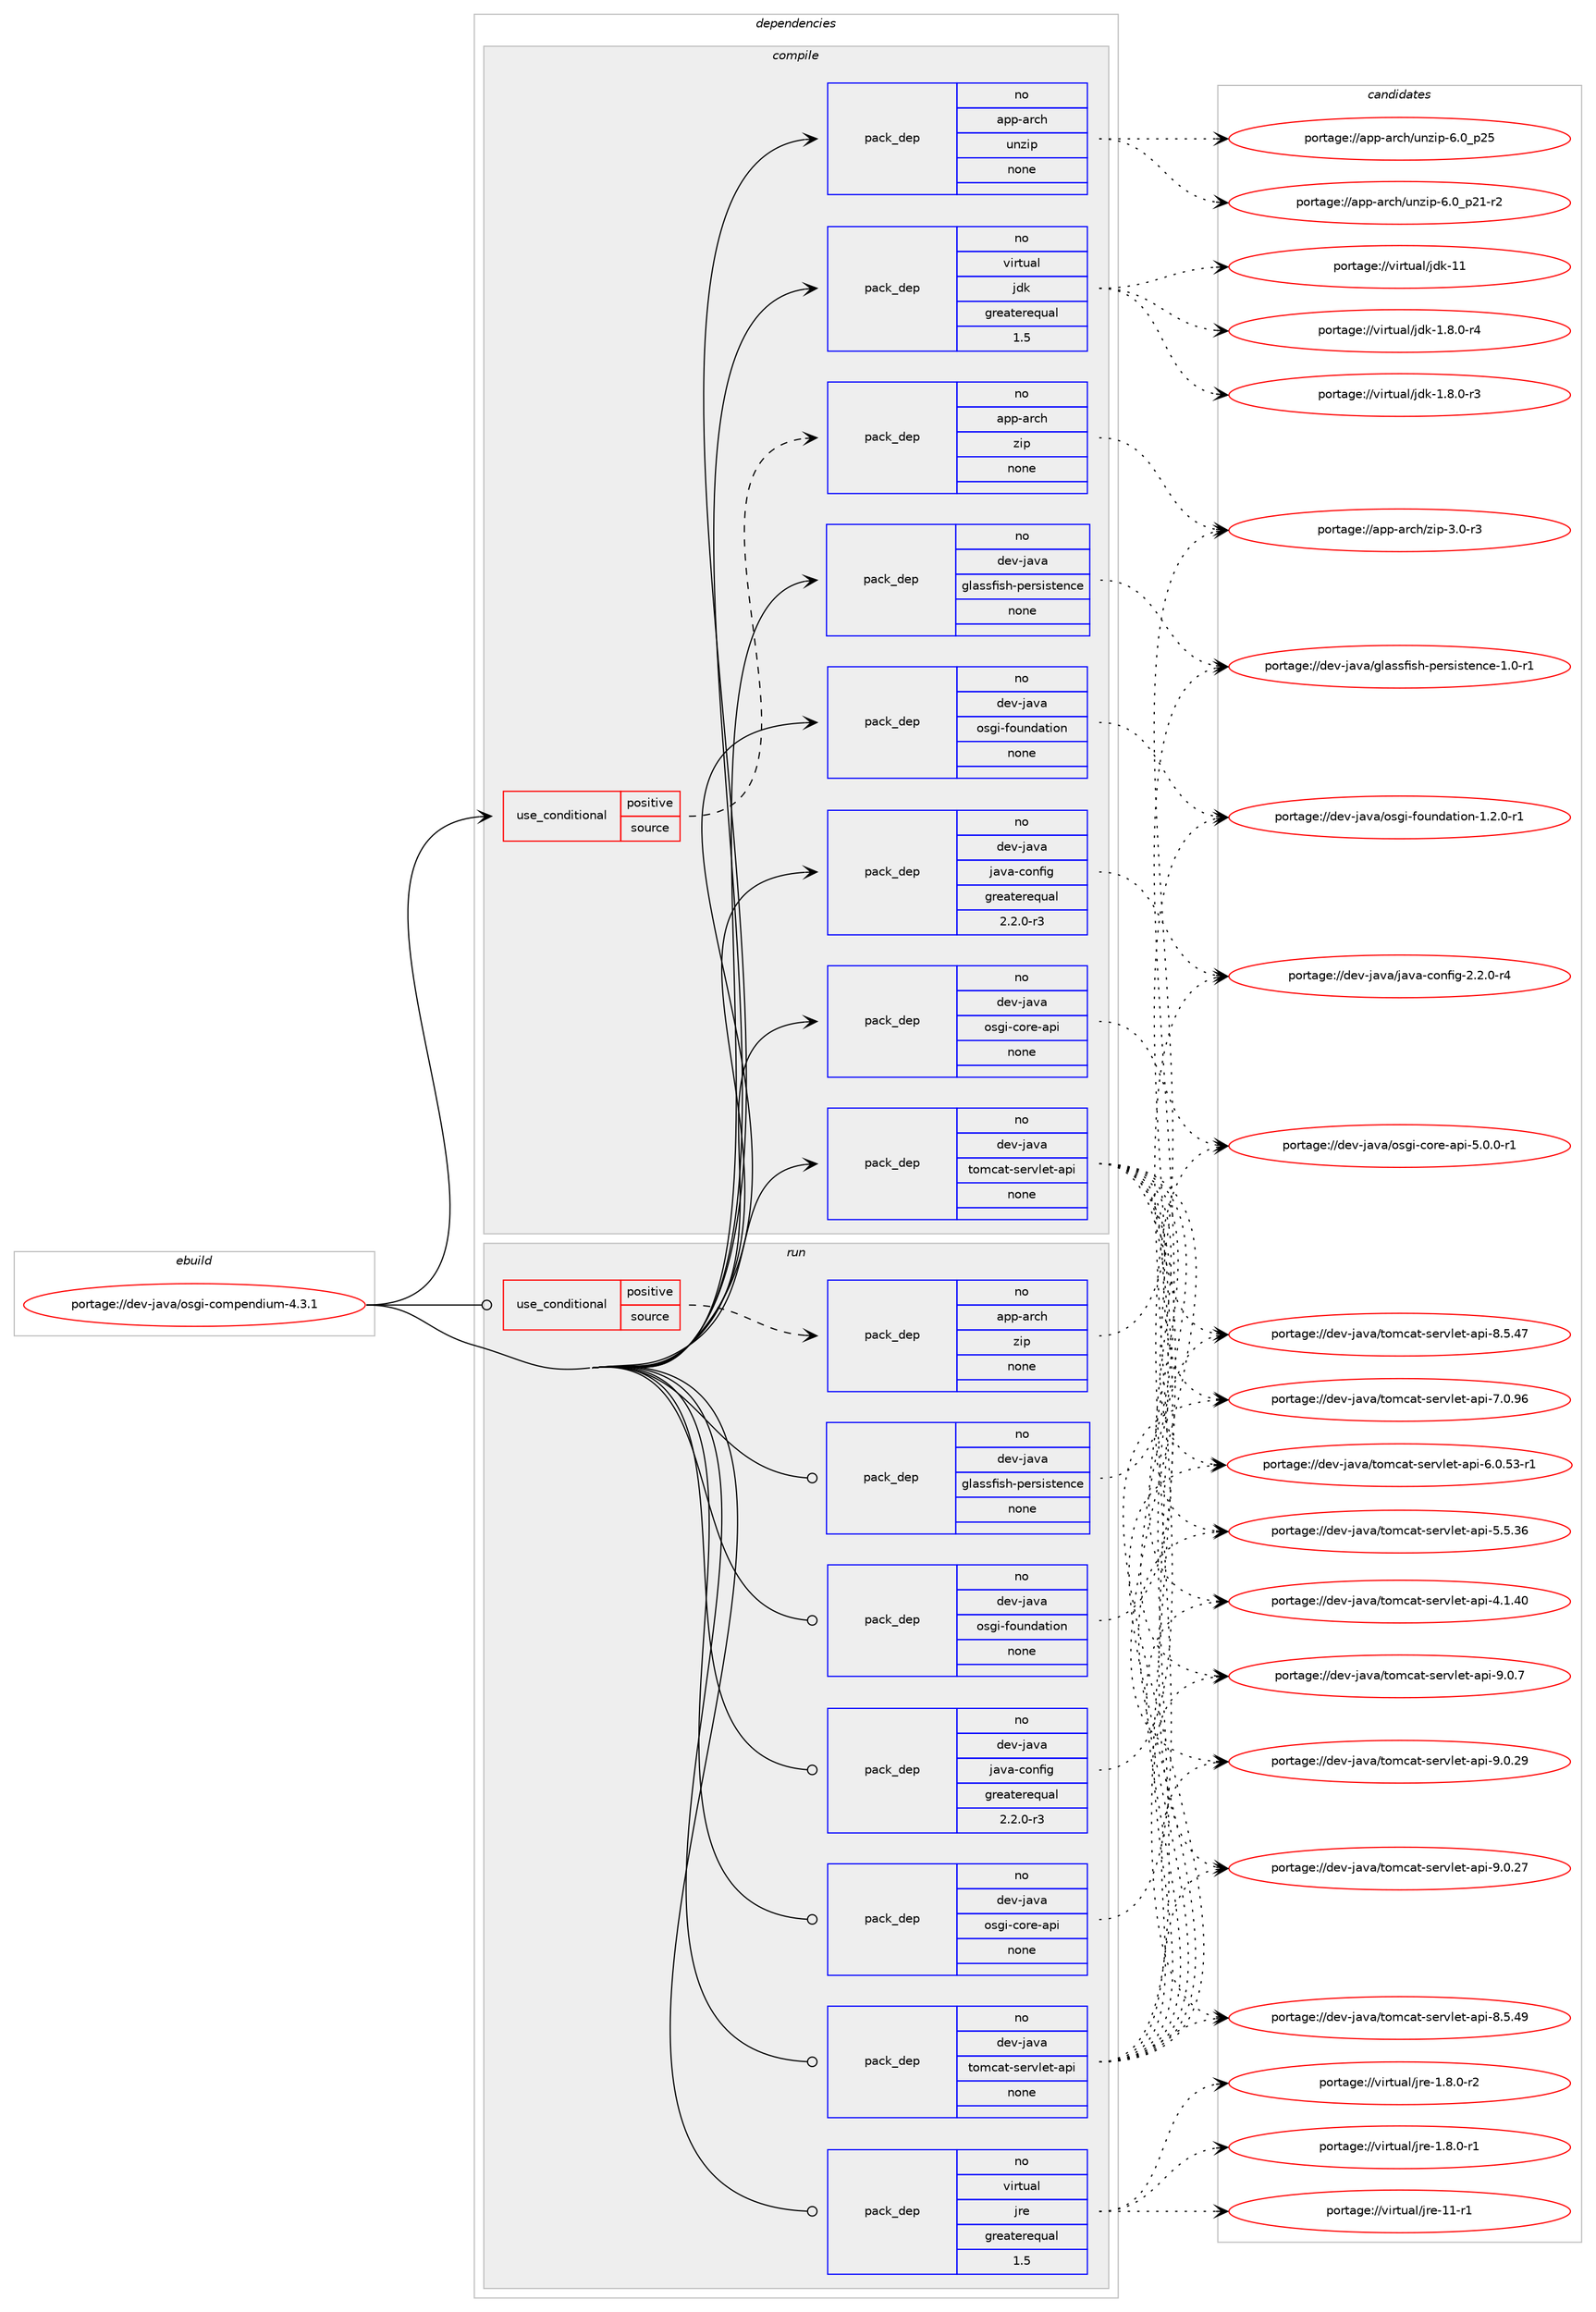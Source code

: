 digraph prolog {

# *************
# Graph options
# *************

newrank=true;
concentrate=true;
compound=true;
graph [rankdir=LR,fontname=Helvetica,fontsize=10,ranksep=1.5];#, ranksep=2.5, nodesep=0.2];
edge  [arrowhead=vee];
node  [fontname=Helvetica,fontsize=10];

# **********
# The ebuild
# **********

subgraph cluster_leftcol {
color=gray;
rank=same;
label=<<i>ebuild</i>>;
id [label="portage://dev-java/osgi-compendium-4.3.1", color=red, width=4, href="../dev-java/osgi-compendium-4.3.1.svg"];
}

# ****************
# The dependencies
# ****************

subgraph cluster_midcol {
color=gray;
label=<<i>dependencies</i>>;
subgraph cluster_compile {
fillcolor="#eeeeee";
style=filled;
label=<<i>compile</i>>;
subgraph cond129362 {
dependency526924 [label=<<TABLE BORDER="0" CELLBORDER="1" CELLSPACING="0" CELLPADDING="4"><TR><TD ROWSPAN="3" CELLPADDING="10">use_conditional</TD></TR><TR><TD>positive</TD></TR><TR><TD>source</TD></TR></TABLE>>, shape=none, color=red];
subgraph pack391963 {
dependency526925 [label=<<TABLE BORDER="0" CELLBORDER="1" CELLSPACING="0" CELLPADDING="4" WIDTH="220"><TR><TD ROWSPAN="6" CELLPADDING="30">pack_dep</TD></TR><TR><TD WIDTH="110">no</TD></TR><TR><TD>app-arch</TD></TR><TR><TD>zip</TD></TR><TR><TD>none</TD></TR><TR><TD></TD></TR></TABLE>>, shape=none, color=blue];
}
dependency526924:e -> dependency526925:w [weight=20,style="dashed",arrowhead="vee"];
}
id:e -> dependency526924:w [weight=20,style="solid",arrowhead="vee"];
subgraph pack391964 {
dependency526926 [label=<<TABLE BORDER="0" CELLBORDER="1" CELLSPACING="0" CELLPADDING="4" WIDTH="220"><TR><TD ROWSPAN="6" CELLPADDING="30">pack_dep</TD></TR><TR><TD WIDTH="110">no</TD></TR><TR><TD>app-arch</TD></TR><TR><TD>unzip</TD></TR><TR><TD>none</TD></TR><TR><TD></TD></TR></TABLE>>, shape=none, color=blue];
}
id:e -> dependency526926:w [weight=20,style="solid",arrowhead="vee"];
subgraph pack391965 {
dependency526927 [label=<<TABLE BORDER="0" CELLBORDER="1" CELLSPACING="0" CELLPADDING="4" WIDTH="220"><TR><TD ROWSPAN="6" CELLPADDING="30">pack_dep</TD></TR><TR><TD WIDTH="110">no</TD></TR><TR><TD>dev-java</TD></TR><TR><TD>glassfish-persistence</TD></TR><TR><TD>none</TD></TR><TR><TD></TD></TR></TABLE>>, shape=none, color=blue];
}
id:e -> dependency526927:w [weight=20,style="solid",arrowhead="vee"];
subgraph pack391966 {
dependency526928 [label=<<TABLE BORDER="0" CELLBORDER="1" CELLSPACING="0" CELLPADDING="4" WIDTH="220"><TR><TD ROWSPAN="6" CELLPADDING="30">pack_dep</TD></TR><TR><TD WIDTH="110">no</TD></TR><TR><TD>dev-java</TD></TR><TR><TD>java-config</TD></TR><TR><TD>greaterequal</TD></TR><TR><TD>2.2.0-r3</TD></TR></TABLE>>, shape=none, color=blue];
}
id:e -> dependency526928:w [weight=20,style="solid",arrowhead="vee"];
subgraph pack391967 {
dependency526929 [label=<<TABLE BORDER="0" CELLBORDER="1" CELLSPACING="0" CELLPADDING="4" WIDTH="220"><TR><TD ROWSPAN="6" CELLPADDING="30">pack_dep</TD></TR><TR><TD WIDTH="110">no</TD></TR><TR><TD>dev-java</TD></TR><TR><TD>osgi-core-api</TD></TR><TR><TD>none</TD></TR><TR><TD></TD></TR></TABLE>>, shape=none, color=blue];
}
id:e -> dependency526929:w [weight=20,style="solid",arrowhead="vee"];
subgraph pack391968 {
dependency526930 [label=<<TABLE BORDER="0" CELLBORDER="1" CELLSPACING="0" CELLPADDING="4" WIDTH="220"><TR><TD ROWSPAN="6" CELLPADDING="30">pack_dep</TD></TR><TR><TD WIDTH="110">no</TD></TR><TR><TD>dev-java</TD></TR><TR><TD>osgi-foundation</TD></TR><TR><TD>none</TD></TR><TR><TD></TD></TR></TABLE>>, shape=none, color=blue];
}
id:e -> dependency526930:w [weight=20,style="solid",arrowhead="vee"];
subgraph pack391969 {
dependency526931 [label=<<TABLE BORDER="0" CELLBORDER="1" CELLSPACING="0" CELLPADDING="4" WIDTH="220"><TR><TD ROWSPAN="6" CELLPADDING="30">pack_dep</TD></TR><TR><TD WIDTH="110">no</TD></TR><TR><TD>dev-java</TD></TR><TR><TD>tomcat-servlet-api</TD></TR><TR><TD>none</TD></TR><TR><TD></TD></TR></TABLE>>, shape=none, color=blue];
}
id:e -> dependency526931:w [weight=20,style="solid",arrowhead="vee"];
subgraph pack391970 {
dependency526932 [label=<<TABLE BORDER="0" CELLBORDER="1" CELLSPACING="0" CELLPADDING="4" WIDTH="220"><TR><TD ROWSPAN="6" CELLPADDING="30">pack_dep</TD></TR><TR><TD WIDTH="110">no</TD></TR><TR><TD>virtual</TD></TR><TR><TD>jdk</TD></TR><TR><TD>greaterequal</TD></TR><TR><TD>1.5</TD></TR></TABLE>>, shape=none, color=blue];
}
id:e -> dependency526932:w [weight=20,style="solid",arrowhead="vee"];
}
subgraph cluster_compileandrun {
fillcolor="#eeeeee";
style=filled;
label=<<i>compile and run</i>>;
}
subgraph cluster_run {
fillcolor="#eeeeee";
style=filled;
label=<<i>run</i>>;
subgraph cond129363 {
dependency526933 [label=<<TABLE BORDER="0" CELLBORDER="1" CELLSPACING="0" CELLPADDING="4"><TR><TD ROWSPAN="3" CELLPADDING="10">use_conditional</TD></TR><TR><TD>positive</TD></TR><TR><TD>source</TD></TR></TABLE>>, shape=none, color=red];
subgraph pack391971 {
dependency526934 [label=<<TABLE BORDER="0" CELLBORDER="1" CELLSPACING="0" CELLPADDING="4" WIDTH="220"><TR><TD ROWSPAN="6" CELLPADDING="30">pack_dep</TD></TR><TR><TD WIDTH="110">no</TD></TR><TR><TD>app-arch</TD></TR><TR><TD>zip</TD></TR><TR><TD>none</TD></TR><TR><TD></TD></TR></TABLE>>, shape=none, color=blue];
}
dependency526933:e -> dependency526934:w [weight=20,style="dashed",arrowhead="vee"];
}
id:e -> dependency526933:w [weight=20,style="solid",arrowhead="odot"];
subgraph pack391972 {
dependency526935 [label=<<TABLE BORDER="0" CELLBORDER="1" CELLSPACING="0" CELLPADDING="4" WIDTH="220"><TR><TD ROWSPAN="6" CELLPADDING="30">pack_dep</TD></TR><TR><TD WIDTH="110">no</TD></TR><TR><TD>dev-java</TD></TR><TR><TD>glassfish-persistence</TD></TR><TR><TD>none</TD></TR><TR><TD></TD></TR></TABLE>>, shape=none, color=blue];
}
id:e -> dependency526935:w [weight=20,style="solid",arrowhead="odot"];
subgraph pack391973 {
dependency526936 [label=<<TABLE BORDER="0" CELLBORDER="1" CELLSPACING="0" CELLPADDING="4" WIDTH="220"><TR><TD ROWSPAN="6" CELLPADDING="30">pack_dep</TD></TR><TR><TD WIDTH="110">no</TD></TR><TR><TD>dev-java</TD></TR><TR><TD>java-config</TD></TR><TR><TD>greaterequal</TD></TR><TR><TD>2.2.0-r3</TD></TR></TABLE>>, shape=none, color=blue];
}
id:e -> dependency526936:w [weight=20,style="solid",arrowhead="odot"];
subgraph pack391974 {
dependency526937 [label=<<TABLE BORDER="0" CELLBORDER="1" CELLSPACING="0" CELLPADDING="4" WIDTH="220"><TR><TD ROWSPAN="6" CELLPADDING="30">pack_dep</TD></TR><TR><TD WIDTH="110">no</TD></TR><TR><TD>dev-java</TD></TR><TR><TD>osgi-core-api</TD></TR><TR><TD>none</TD></TR><TR><TD></TD></TR></TABLE>>, shape=none, color=blue];
}
id:e -> dependency526937:w [weight=20,style="solid",arrowhead="odot"];
subgraph pack391975 {
dependency526938 [label=<<TABLE BORDER="0" CELLBORDER="1" CELLSPACING="0" CELLPADDING="4" WIDTH="220"><TR><TD ROWSPAN="6" CELLPADDING="30">pack_dep</TD></TR><TR><TD WIDTH="110">no</TD></TR><TR><TD>dev-java</TD></TR><TR><TD>osgi-foundation</TD></TR><TR><TD>none</TD></TR><TR><TD></TD></TR></TABLE>>, shape=none, color=blue];
}
id:e -> dependency526938:w [weight=20,style="solid",arrowhead="odot"];
subgraph pack391976 {
dependency526939 [label=<<TABLE BORDER="0" CELLBORDER="1" CELLSPACING="0" CELLPADDING="4" WIDTH="220"><TR><TD ROWSPAN="6" CELLPADDING="30">pack_dep</TD></TR><TR><TD WIDTH="110">no</TD></TR><TR><TD>dev-java</TD></TR><TR><TD>tomcat-servlet-api</TD></TR><TR><TD>none</TD></TR><TR><TD></TD></TR></TABLE>>, shape=none, color=blue];
}
id:e -> dependency526939:w [weight=20,style="solid",arrowhead="odot"];
subgraph pack391977 {
dependency526940 [label=<<TABLE BORDER="0" CELLBORDER="1" CELLSPACING="0" CELLPADDING="4" WIDTH="220"><TR><TD ROWSPAN="6" CELLPADDING="30">pack_dep</TD></TR><TR><TD WIDTH="110">no</TD></TR><TR><TD>virtual</TD></TR><TR><TD>jre</TD></TR><TR><TD>greaterequal</TD></TR><TR><TD>1.5</TD></TR></TABLE>>, shape=none, color=blue];
}
id:e -> dependency526940:w [weight=20,style="solid",arrowhead="odot"];
}
}

# **************
# The candidates
# **************

subgraph cluster_choices {
rank=same;
color=gray;
label=<<i>candidates</i>>;

subgraph choice391963 {
color=black;
nodesep=1;
choice9711211245971149910447122105112455146484511451 [label="portage://app-arch/zip-3.0-r3", color=red, width=4,href="../app-arch/zip-3.0-r3.svg"];
dependency526925:e -> choice9711211245971149910447122105112455146484511451:w [style=dotted,weight="100"];
}
subgraph choice391964 {
color=black;
nodesep=1;
choice971121124597114991044711711012210511245544648951125053 [label="portage://app-arch/unzip-6.0_p25", color=red, width=4,href="../app-arch/unzip-6.0_p25.svg"];
choice9711211245971149910447117110122105112455446489511250494511450 [label="portage://app-arch/unzip-6.0_p21-r2", color=red, width=4,href="../app-arch/unzip-6.0_p21-r2.svg"];
dependency526926:e -> choice971121124597114991044711711012210511245544648951125053:w [style=dotted,weight="100"];
dependency526926:e -> choice9711211245971149910447117110122105112455446489511250494511450:w [style=dotted,weight="100"];
}
subgraph choice391965 {
color=black;
nodesep=1;
choice10010111845106971189747103108971151151021051151044511210111411510511511610111099101454946484511449 [label="portage://dev-java/glassfish-persistence-1.0-r1", color=red, width=4,href="../dev-java/glassfish-persistence-1.0-r1.svg"];
dependency526927:e -> choice10010111845106971189747103108971151151021051151044511210111411510511511610111099101454946484511449:w [style=dotted,weight="100"];
}
subgraph choice391966 {
color=black;
nodesep=1;
choice10010111845106971189747106971189745991111101021051034550465046484511452 [label="portage://dev-java/java-config-2.2.0-r4", color=red, width=4,href="../dev-java/java-config-2.2.0-r4.svg"];
dependency526928:e -> choice10010111845106971189747106971189745991111101021051034550465046484511452:w [style=dotted,weight="100"];
}
subgraph choice391967 {
color=black;
nodesep=1;
choice10010111845106971189747111115103105459911111410145971121054553464846484511449 [label="portage://dev-java/osgi-core-api-5.0.0-r1", color=red, width=4,href="../dev-java/osgi-core-api-5.0.0-r1.svg"];
dependency526929:e -> choice10010111845106971189747111115103105459911111410145971121054553464846484511449:w [style=dotted,weight="100"];
}
subgraph choice391968 {
color=black;
nodesep=1;
choice1001011184510697118974711111510310545102111117110100971161051111104549465046484511449 [label="portage://dev-java/osgi-foundation-1.2.0-r1", color=red, width=4,href="../dev-java/osgi-foundation-1.2.0-r1.svg"];
dependency526930:e -> choice1001011184510697118974711111510310545102111117110100971161051111104549465046484511449:w [style=dotted,weight="100"];
}
subgraph choice391969 {
color=black;
nodesep=1;
choice100101118451069711897471161111099997116451151011141181081011164597112105455746484655 [label="portage://dev-java/tomcat-servlet-api-9.0.7", color=red, width=4,href="../dev-java/tomcat-servlet-api-9.0.7.svg"];
choice10010111845106971189747116111109999711645115101114118108101116459711210545574648465057 [label="portage://dev-java/tomcat-servlet-api-9.0.29", color=red, width=4,href="../dev-java/tomcat-servlet-api-9.0.29.svg"];
choice10010111845106971189747116111109999711645115101114118108101116459711210545574648465055 [label="portage://dev-java/tomcat-servlet-api-9.0.27", color=red, width=4,href="../dev-java/tomcat-servlet-api-9.0.27.svg"];
choice10010111845106971189747116111109999711645115101114118108101116459711210545564653465257 [label="portage://dev-java/tomcat-servlet-api-8.5.49", color=red, width=4,href="../dev-java/tomcat-servlet-api-8.5.49.svg"];
choice10010111845106971189747116111109999711645115101114118108101116459711210545564653465255 [label="portage://dev-java/tomcat-servlet-api-8.5.47", color=red, width=4,href="../dev-java/tomcat-servlet-api-8.5.47.svg"];
choice10010111845106971189747116111109999711645115101114118108101116459711210545554648465754 [label="portage://dev-java/tomcat-servlet-api-7.0.96", color=red, width=4,href="../dev-java/tomcat-servlet-api-7.0.96.svg"];
choice100101118451069711897471161111099997116451151011141181081011164597112105455446484653514511449 [label="portage://dev-java/tomcat-servlet-api-6.0.53-r1", color=red, width=4,href="../dev-java/tomcat-servlet-api-6.0.53-r1.svg"];
choice10010111845106971189747116111109999711645115101114118108101116459711210545534653465154 [label="portage://dev-java/tomcat-servlet-api-5.5.36", color=red, width=4,href="../dev-java/tomcat-servlet-api-5.5.36.svg"];
choice10010111845106971189747116111109999711645115101114118108101116459711210545524649465248 [label="portage://dev-java/tomcat-servlet-api-4.1.40", color=red, width=4,href="../dev-java/tomcat-servlet-api-4.1.40.svg"];
dependency526931:e -> choice100101118451069711897471161111099997116451151011141181081011164597112105455746484655:w [style=dotted,weight="100"];
dependency526931:e -> choice10010111845106971189747116111109999711645115101114118108101116459711210545574648465057:w [style=dotted,weight="100"];
dependency526931:e -> choice10010111845106971189747116111109999711645115101114118108101116459711210545574648465055:w [style=dotted,weight="100"];
dependency526931:e -> choice10010111845106971189747116111109999711645115101114118108101116459711210545564653465257:w [style=dotted,weight="100"];
dependency526931:e -> choice10010111845106971189747116111109999711645115101114118108101116459711210545564653465255:w [style=dotted,weight="100"];
dependency526931:e -> choice10010111845106971189747116111109999711645115101114118108101116459711210545554648465754:w [style=dotted,weight="100"];
dependency526931:e -> choice100101118451069711897471161111099997116451151011141181081011164597112105455446484653514511449:w [style=dotted,weight="100"];
dependency526931:e -> choice10010111845106971189747116111109999711645115101114118108101116459711210545534653465154:w [style=dotted,weight="100"];
dependency526931:e -> choice10010111845106971189747116111109999711645115101114118108101116459711210545524649465248:w [style=dotted,weight="100"];
}
subgraph choice391970 {
color=black;
nodesep=1;
choice1181051141161179710847106100107454949 [label="portage://virtual/jdk-11", color=red, width=4,href="../virtual/jdk-11.svg"];
choice11810511411611797108471061001074549465646484511452 [label="portage://virtual/jdk-1.8.0-r4", color=red, width=4,href="../virtual/jdk-1.8.0-r4.svg"];
choice11810511411611797108471061001074549465646484511451 [label="portage://virtual/jdk-1.8.0-r3", color=red, width=4,href="../virtual/jdk-1.8.0-r3.svg"];
dependency526932:e -> choice1181051141161179710847106100107454949:w [style=dotted,weight="100"];
dependency526932:e -> choice11810511411611797108471061001074549465646484511452:w [style=dotted,weight="100"];
dependency526932:e -> choice11810511411611797108471061001074549465646484511451:w [style=dotted,weight="100"];
}
subgraph choice391971 {
color=black;
nodesep=1;
choice9711211245971149910447122105112455146484511451 [label="portage://app-arch/zip-3.0-r3", color=red, width=4,href="../app-arch/zip-3.0-r3.svg"];
dependency526934:e -> choice9711211245971149910447122105112455146484511451:w [style=dotted,weight="100"];
}
subgraph choice391972 {
color=black;
nodesep=1;
choice10010111845106971189747103108971151151021051151044511210111411510511511610111099101454946484511449 [label="portage://dev-java/glassfish-persistence-1.0-r1", color=red, width=4,href="../dev-java/glassfish-persistence-1.0-r1.svg"];
dependency526935:e -> choice10010111845106971189747103108971151151021051151044511210111411510511511610111099101454946484511449:w [style=dotted,weight="100"];
}
subgraph choice391973 {
color=black;
nodesep=1;
choice10010111845106971189747106971189745991111101021051034550465046484511452 [label="portage://dev-java/java-config-2.2.0-r4", color=red, width=4,href="../dev-java/java-config-2.2.0-r4.svg"];
dependency526936:e -> choice10010111845106971189747106971189745991111101021051034550465046484511452:w [style=dotted,weight="100"];
}
subgraph choice391974 {
color=black;
nodesep=1;
choice10010111845106971189747111115103105459911111410145971121054553464846484511449 [label="portage://dev-java/osgi-core-api-5.0.0-r1", color=red, width=4,href="../dev-java/osgi-core-api-5.0.0-r1.svg"];
dependency526937:e -> choice10010111845106971189747111115103105459911111410145971121054553464846484511449:w [style=dotted,weight="100"];
}
subgraph choice391975 {
color=black;
nodesep=1;
choice1001011184510697118974711111510310545102111117110100971161051111104549465046484511449 [label="portage://dev-java/osgi-foundation-1.2.0-r1", color=red, width=4,href="../dev-java/osgi-foundation-1.2.0-r1.svg"];
dependency526938:e -> choice1001011184510697118974711111510310545102111117110100971161051111104549465046484511449:w [style=dotted,weight="100"];
}
subgraph choice391976 {
color=black;
nodesep=1;
choice100101118451069711897471161111099997116451151011141181081011164597112105455746484655 [label="portage://dev-java/tomcat-servlet-api-9.0.7", color=red, width=4,href="../dev-java/tomcat-servlet-api-9.0.7.svg"];
choice10010111845106971189747116111109999711645115101114118108101116459711210545574648465057 [label="portage://dev-java/tomcat-servlet-api-9.0.29", color=red, width=4,href="../dev-java/tomcat-servlet-api-9.0.29.svg"];
choice10010111845106971189747116111109999711645115101114118108101116459711210545574648465055 [label="portage://dev-java/tomcat-servlet-api-9.0.27", color=red, width=4,href="../dev-java/tomcat-servlet-api-9.0.27.svg"];
choice10010111845106971189747116111109999711645115101114118108101116459711210545564653465257 [label="portage://dev-java/tomcat-servlet-api-8.5.49", color=red, width=4,href="../dev-java/tomcat-servlet-api-8.5.49.svg"];
choice10010111845106971189747116111109999711645115101114118108101116459711210545564653465255 [label="portage://dev-java/tomcat-servlet-api-8.5.47", color=red, width=4,href="../dev-java/tomcat-servlet-api-8.5.47.svg"];
choice10010111845106971189747116111109999711645115101114118108101116459711210545554648465754 [label="portage://dev-java/tomcat-servlet-api-7.0.96", color=red, width=4,href="../dev-java/tomcat-servlet-api-7.0.96.svg"];
choice100101118451069711897471161111099997116451151011141181081011164597112105455446484653514511449 [label="portage://dev-java/tomcat-servlet-api-6.0.53-r1", color=red, width=4,href="../dev-java/tomcat-servlet-api-6.0.53-r1.svg"];
choice10010111845106971189747116111109999711645115101114118108101116459711210545534653465154 [label="portage://dev-java/tomcat-servlet-api-5.5.36", color=red, width=4,href="../dev-java/tomcat-servlet-api-5.5.36.svg"];
choice10010111845106971189747116111109999711645115101114118108101116459711210545524649465248 [label="portage://dev-java/tomcat-servlet-api-4.1.40", color=red, width=4,href="../dev-java/tomcat-servlet-api-4.1.40.svg"];
dependency526939:e -> choice100101118451069711897471161111099997116451151011141181081011164597112105455746484655:w [style=dotted,weight="100"];
dependency526939:e -> choice10010111845106971189747116111109999711645115101114118108101116459711210545574648465057:w [style=dotted,weight="100"];
dependency526939:e -> choice10010111845106971189747116111109999711645115101114118108101116459711210545574648465055:w [style=dotted,weight="100"];
dependency526939:e -> choice10010111845106971189747116111109999711645115101114118108101116459711210545564653465257:w [style=dotted,weight="100"];
dependency526939:e -> choice10010111845106971189747116111109999711645115101114118108101116459711210545564653465255:w [style=dotted,weight="100"];
dependency526939:e -> choice10010111845106971189747116111109999711645115101114118108101116459711210545554648465754:w [style=dotted,weight="100"];
dependency526939:e -> choice100101118451069711897471161111099997116451151011141181081011164597112105455446484653514511449:w [style=dotted,weight="100"];
dependency526939:e -> choice10010111845106971189747116111109999711645115101114118108101116459711210545534653465154:w [style=dotted,weight="100"];
dependency526939:e -> choice10010111845106971189747116111109999711645115101114118108101116459711210545524649465248:w [style=dotted,weight="100"];
}
subgraph choice391977 {
color=black;
nodesep=1;
choice11810511411611797108471061141014549494511449 [label="portage://virtual/jre-11-r1", color=red, width=4,href="../virtual/jre-11-r1.svg"];
choice11810511411611797108471061141014549465646484511450 [label="portage://virtual/jre-1.8.0-r2", color=red, width=4,href="../virtual/jre-1.8.0-r2.svg"];
choice11810511411611797108471061141014549465646484511449 [label="portage://virtual/jre-1.8.0-r1", color=red, width=4,href="../virtual/jre-1.8.0-r1.svg"];
dependency526940:e -> choice11810511411611797108471061141014549494511449:w [style=dotted,weight="100"];
dependency526940:e -> choice11810511411611797108471061141014549465646484511450:w [style=dotted,weight="100"];
dependency526940:e -> choice11810511411611797108471061141014549465646484511449:w [style=dotted,weight="100"];
}
}

}
